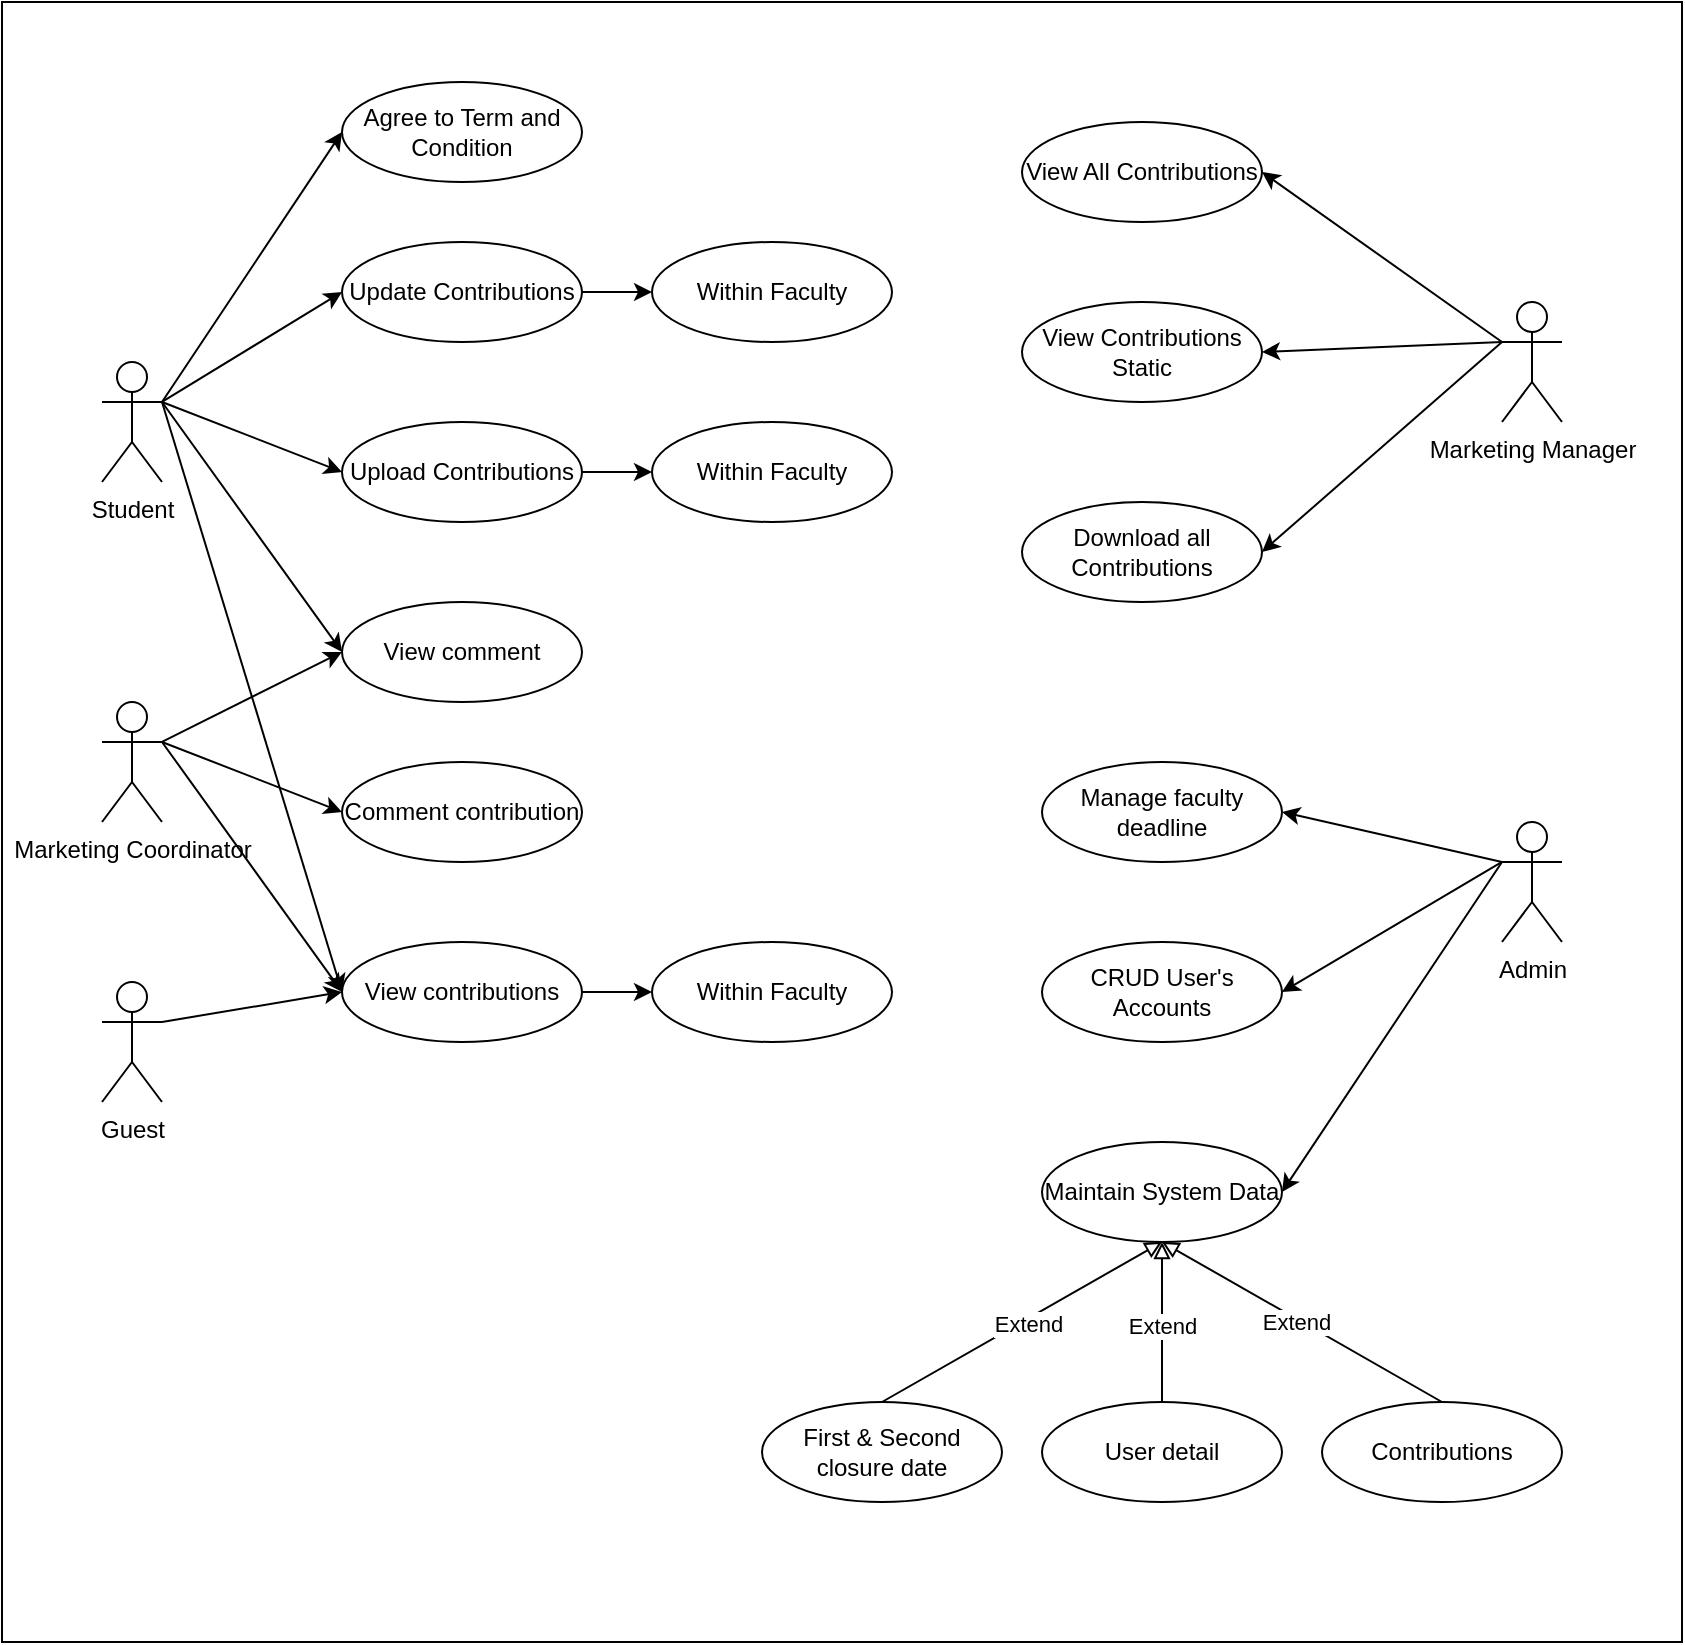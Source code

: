 <mxfile version="24.2.2" type="github">
  <diagram name="Page-1" id="vgnqtysXQieB4pXxnnxd">
    <mxGraphModel dx="1441" dy="774" grid="1" gridSize="10" guides="1" tooltips="1" connect="1" arrows="1" fold="1" page="1" pageScale="1" pageWidth="850" pageHeight="1100" math="0" shadow="0">
      <root>
        <mxCell id="0" />
        <mxCell id="1" parent="0" />
        <mxCell id="5GnFBJSOActx5n4x3gq5-1" value="" style="rounded=0;whiteSpace=wrap;html=1;" parent="1" vertex="1">
          <mxGeometry x="100" y="10" width="840" height="820" as="geometry" />
        </mxCell>
        <mxCell id="5GnFBJSOActx5n4x3gq5-2" value="Admin" style="shape=umlActor;verticalLabelPosition=bottom;verticalAlign=top;html=1;outlineConnect=0;" parent="1" vertex="1">
          <mxGeometry x="850" y="420" width="30" height="60" as="geometry" />
        </mxCell>
        <mxCell id="5GnFBJSOActx5n4x3gq5-3" value="Guest" style="shape=umlActor;verticalLabelPosition=bottom;verticalAlign=top;html=1;outlineConnect=0;" parent="1" vertex="1">
          <mxGeometry x="150" y="500" width="30" height="60" as="geometry" />
        </mxCell>
        <mxCell id="5GnFBJSOActx5n4x3gq5-4" value="Marketing Manager" style="shape=umlActor;verticalLabelPosition=bottom;verticalAlign=top;html=1;outlineConnect=0;" parent="1" vertex="1">
          <mxGeometry x="850" y="160" width="30" height="60" as="geometry" />
        </mxCell>
        <mxCell id="5GnFBJSOActx5n4x3gq5-5" value="Marketing Coordinator" style="shape=umlActor;verticalLabelPosition=bottom;verticalAlign=top;html=1;outlineConnect=0;" parent="1" vertex="1">
          <mxGeometry x="150" y="360" width="30" height="60" as="geometry" />
        </mxCell>
        <mxCell id="5GnFBJSOActx5n4x3gq5-6" value="Student" style="shape=umlActor;verticalLabelPosition=bottom;verticalAlign=top;html=1;outlineConnect=0;" parent="1" vertex="1">
          <mxGeometry x="150" y="190" width="30" height="60" as="geometry" />
        </mxCell>
        <mxCell id="5GnFBJSOActx5n4x3gq5-15" value="Within Faculty" style="ellipse;whiteSpace=wrap;html=1;" parent="1" vertex="1">
          <mxGeometry x="425" y="220" width="120" height="50" as="geometry" />
        </mxCell>
        <mxCell id="5GnFBJSOActx5n4x3gq5-18" value="Upload Contributions" style="ellipse;whiteSpace=wrap;html=1;" parent="1" vertex="1">
          <mxGeometry x="270" y="220" width="120" height="50" as="geometry" />
        </mxCell>
        <mxCell id="5GnFBJSOActx5n4x3gq5-20" value="" style="endArrow=classic;html=1;rounded=0;exitX=1;exitY=0.333;exitDx=0;exitDy=0;exitPerimeter=0;entryX=0;entryY=0.5;entryDx=0;entryDy=0;" parent="1" source="5GnFBJSOActx5n4x3gq5-6" target="5GnFBJSOActx5n4x3gq5-18" edge="1">
          <mxGeometry width="50" height="50" relative="1" as="geometry">
            <mxPoint x="400" y="160" as="sourcePoint" />
            <mxPoint x="450" y="110" as="targetPoint" />
          </mxGeometry>
        </mxCell>
        <mxCell id="5GnFBJSOActx5n4x3gq5-27" style="edgeStyle=orthogonalEdgeStyle;rounded=0;orthogonalLoop=1;jettySize=auto;html=1;exitX=0.5;exitY=1;exitDx=0;exitDy=0;" parent="1" source="5GnFBJSOActx5n4x3gq5-15" target="5GnFBJSOActx5n4x3gq5-15" edge="1">
          <mxGeometry relative="1" as="geometry" />
        </mxCell>
        <mxCell id="5GnFBJSOActx5n4x3gq5-28" value="View All Contributions" style="ellipse;whiteSpace=wrap;html=1;" parent="1" vertex="1">
          <mxGeometry x="610" y="70" width="120" height="50" as="geometry" />
        </mxCell>
        <mxCell id="5GnFBJSOActx5n4x3gq5-33" value="Manage faculty deadline" style="ellipse;whiteSpace=wrap;html=1;" parent="1" vertex="1">
          <mxGeometry x="620" y="390" width="120" height="50" as="geometry" />
        </mxCell>
        <mxCell id="rEA6fzusFfQtPm0cxR4m-1" value="Comment contribution" style="ellipse;whiteSpace=wrap;html=1;" vertex="1" parent="1">
          <mxGeometry x="270" y="390" width="120" height="50" as="geometry" />
        </mxCell>
        <mxCell id="rEA6fzusFfQtPm0cxR4m-2" value="" style="endArrow=classic;html=1;rounded=0;exitX=1;exitY=0.333;exitDx=0;exitDy=0;exitPerimeter=0;entryX=0;entryY=0.5;entryDx=0;entryDy=0;" edge="1" parent="1" source="5GnFBJSOActx5n4x3gq5-5" target="rEA6fzusFfQtPm0cxR4m-1">
          <mxGeometry width="50" height="50" relative="1" as="geometry">
            <mxPoint x="400" y="410" as="sourcePoint" />
            <mxPoint x="450" y="360" as="targetPoint" />
          </mxGeometry>
        </mxCell>
        <mxCell id="rEA6fzusFfQtPm0cxR4m-4" value="Update Contributions" style="ellipse;whiteSpace=wrap;html=1;" vertex="1" parent="1">
          <mxGeometry x="270" y="130" width="120" height="50" as="geometry" />
        </mxCell>
        <mxCell id="rEA6fzusFfQtPm0cxR4m-5" value="" style="endArrow=classic;html=1;rounded=0;exitX=1;exitY=0.333;exitDx=0;exitDy=0;exitPerimeter=0;entryX=0;entryY=0.5;entryDx=0;entryDy=0;" edge="1" parent="1" source="5GnFBJSOActx5n4x3gq5-6" target="rEA6fzusFfQtPm0cxR4m-4">
          <mxGeometry width="50" height="50" relative="1" as="geometry">
            <mxPoint x="400" y="410" as="sourcePoint" />
            <mxPoint x="450" y="360" as="targetPoint" />
          </mxGeometry>
        </mxCell>
        <mxCell id="rEA6fzusFfQtPm0cxR4m-6" value="Within Faculty" style="ellipse;whiteSpace=wrap;html=1;" vertex="1" parent="1">
          <mxGeometry x="425" y="130" width="120" height="50" as="geometry" />
        </mxCell>
        <mxCell id="rEA6fzusFfQtPm0cxR4m-8" value="" style="endArrow=classic;html=1;rounded=0;exitX=1;exitY=0.5;exitDx=0;exitDy=0;entryX=0;entryY=0.5;entryDx=0;entryDy=0;" edge="1" parent="1" source="rEA6fzusFfQtPm0cxR4m-4" target="rEA6fzusFfQtPm0cxR4m-6">
          <mxGeometry width="50" height="50" relative="1" as="geometry">
            <mxPoint x="400" y="410" as="sourcePoint" />
            <mxPoint x="450" y="360" as="targetPoint" />
          </mxGeometry>
        </mxCell>
        <mxCell id="rEA6fzusFfQtPm0cxR4m-9" value="" style="endArrow=classic;html=1;rounded=0;exitX=1;exitY=0.5;exitDx=0;exitDy=0;entryX=0;entryY=0.5;entryDx=0;entryDy=0;" edge="1" parent="1" source="5GnFBJSOActx5n4x3gq5-18" target="5GnFBJSOActx5n4x3gq5-15">
          <mxGeometry width="50" height="50" relative="1" as="geometry">
            <mxPoint x="400" y="410" as="sourcePoint" />
            <mxPoint x="450" y="360" as="targetPoint" />
          </mxGeometry>
        </mxCell>
        <mxCell id="rEA6fzusFfQtPm0cxR4m-11" value="View contributions" style="ellipse;whiteSpace=wrap;html=1;" vertex="1" parent="1">
          <mxGeometry x="270" y="480" width="120" height="50" as="geometry" />
        </mxCell>
        <mxCell id="rEA6fzusFfQtPm0cxR4m-12" value="Within Faculty" style="ellipse;whiteSpace=wrap;html=1;" vertex="1" parent="1">
          <mxGeometry x="425" y="480" width="120" height="50" as="geometry" />
        </mxCell>
        <mxCell id="rEA6fzusFfQtPm0cxR4m-13" value="" style="endArrow=classic;html=1;rounded=0;exitX=1;exitY=0.5;exitDx=0;exitDy=0;entryX=0;entryY=0.5;entryDx=0;entryDy=0;" edge="1" parent="1" source="rEA6fzusFfQtPm0cxR4m-11" target="rEA6fzusFfQtPm0cxR4m-12">
          <mxGeometry width="50" height="50" relative="1" as="geometry">
            <mxPoint x="400" y="410" as="sourcePoint" />
            <mxPoint x="450" y="360" as="targetPoint" />
          </mxGeometry>
        </mxCell>
        <mxCell id="rEA6fzusFfQtPm0cxR4m-14" value="" style="endArrow=classic;html=1;rounded=0;exitX=1;exitY=0.333;exitDx=0;exitDy=0;exitPerimeter=0;entryX=0;entryY=0.5;entryDx=0;entryDy=0;" edge="1" parent="1" source="5GnFBJSOActx5n4x3gq5-5" target="rEA6fzusFfQtPm0cxR4m-11">
          <mxGeometry width="50" height="50" relative="1" as="geometry">
            <mxPoint x="190" y="380" as="sourcePoint" />
            <mxPoint x="450" y="360" as="targetPoint" />
          </mxGeometry>
        </mxCell>
        <mxCell id="rEA6fzusFfQtPm0cxR4m-15" value="" style="endArrow=classic;html=1;rounded=0;exitX=1;exitY=0.333;exitDx=0;exitDy=0;exitPerimeter=0;entryX=0;entryY=0.5;entryDx=0;entryDy=0;" edge="1" parent="1" source="5GnFBJSOActx5n4x3gq5-6" target="rEA6fzusFfQtPm0cxR4m-11">
          <mxGeometry width="50" height="50" relative="1" as="geometry">
            <mxPoint x="400" y="410" as="sourcePoint" />
            <mxPoint x="450" y="360" as="targetPoint" />
          </mxGeometry>
        </mxCell>
        <mxCell id="rEA6fzusFfQtPm0cxR4m-18" value="" style="endArrow=classic;html=1;rounded=0;exitX=1;exitY=0.333;exitDx=0;exitDy=0;exitPerimeter=0;entryX=0;entryY=0.5;entryDx=0;entryDy=0;" edge="1" parent="1" source="5GnFBJSOActx5n4x3gq5-3" target="rEA6fzusFfQtPm0cxR4m-11">
          <mxGeometry width="50" height="50" relative="1" as="geometry">
            <mxPoint x="400" y="410" as="sourcePoint" />
            <mxPoint x="450" y="360" as="targetPoint" />
          </mxGeometry>
        </mxCell>
        <mxCell id="rEA6fzusFfQtPm0cxR4m-19" value="View comment" style="ellipse;whiteSpace=wrap;html=1;" vertex="1" parent="1">
          <mxGeometry x="270" y="310" width="120" height="50" as="geometry" />
        </mxCell>
        <mxCell id="rEA6fzusFfQtPm0cxR4m-20" value="" style="endArrow=classic;html=1;rounded=0;exitX=1;exitY=0.333;exitDx=0;exitDy=0;exitPerimeter=0;entryX=0;entryY=0.5;entryDx=0;entryDy=0;" edge="1" parent="1" source="5GnFBJSOActx5n4x3gq5-6" target="rEA6fzusFfQtPm0cxR4m-19">
          <mxGeometry width="50" height="50" relative="1" as="geometry">
            <mxPoint x="400" y="610" as="sourcePoint" />
            <mxPoint x="450" y="560" as="targetPoint" />
          </mxGeometry>
        </mxCell>
        <mxCell id="rEA6fzusFfQtPm0cxR4m-26" value="" style="endArrow=classic;html=1;rounded=0;exitX=1;exitY=0.333;exitDx=0;exitDy=0;exitPerimeter=0;entryX=0;entryY=0.5;entryDx=0;entryDy=0;" edge="1" parent="1" source="5GnFBJSOActx5n4x3gq5-5" target="rEA6fzusFfQtPm0cxR4m-19">
          <mxGeometry width="50" height="50" relative="1" as="geometry">
            <mxPoint x="400" y="410" as="sourcePoint" />
            <mxPoint x="450" y="360" as="targetPoint" />
          </mxGeometry>
        </mxCell>
        <mxCell id="rEA6fzusFfQtPm0cxR4m-27" value="Agree to Term and Condition" style="ellipse;whiteSpace=wrap;html=1;" vertex="1" parent="1">
          <mxGeometry x="270" y="50" width="120" height="50" as="geometry" />
        </mxCell>
        <mxCell id="rEA6fzusFfQtPm0cxR4m-28" value="" style="endArrow=classic;html=1;rounded=0;exitX=1;exitY=0.333;exitDx=0;exitDy=0;exitPerimeter=0;entryX=0;entryY=0.5;entryDx=0;entryDy=0;" edge="1" parent="1" source="5GnFBJSOActx5n4x3gq5-6" target="rEA6fzusFfQtPm0cxR4m-27">
          <mxGeometry width="50" height="50" relative="1" as="geometry">
            <mxPoint x="400" y="310" as="sourcePoint" />
            <mxPoint x="450" y="260" as="targetPoint" />
          </mxGeometry>
        </mxCell>
        <mxCell id="rEA6fzusFfQtPm0cxR4m-29" value="View Contributions Static" style="ellipse;whiteSpace=wrap;html=1;" vertex="1" parent="1">
          <mxGeometry x="610" y="160" width="120" height="50" as="geometry" />
        </mxCell>
        <mxCell id="rEA6fzusFfQtPm0cxR4m-30" value="Download all Contributions" style="ellipse;whiteSpace=wrap;html=1;" vertex="1" parent="1">
          <mxGeometry x="610" y="260" width="120" height="50" as="geometry" />
        </mxCell>
        <mxCell id="rEA6fzusFfQtPm0cxR4m-31" value="" style="endArrow=classic;html=1;rounded=0;exitX=0;exitY=0.333;exitDx=0;exitDy=0;exitPerimeter=0;entryX=1;entryY=0.5;entryDx=0;entryDy=0;" edge="1" parent="1" source="5GnFBJSOActx5n4x3gq5-4" target="5GnFBJSOActx5n4x3gq5-28">
          <mxGeometry width="50" height="50" relative="1" as="geometry">
            <mxPoint x="400" y="310" as="sourcePoint" />
            <mxPoint x="450" y="260" as="targetPoint" />
          </mxGeometry>
        </mxCell>
        <mxCell id="rEA6fzusFfQtPm0cxR4m-32" value="" style="endArrow=classic;html=1;rounded=0;exitX=0;exitY=0.333;exitDx=0;exitDy=0;exitPerimeter=0;entryX=1;entryY=0.5;entryDx=0;entryDy=0;" edge="1" parent="1" source="5GnFBJSOActx5n4x3gq5-4" target="rEA6fzusFfQtPm0cxR4m-29">
          <mxGeometry width="50" height="50" relative="1" as="geometry">
            <mxPoint x="400" y="310" as="sourcePoint" />
            <mxPoint x="450" y="260" as="targetPoint" />
          </mxGeometry>
        </mxCell>
        <mxCell id="rEA6fzusFfQtPm0cxR4m-33" value="" style="endArrow=classic;html=1;rounded=0;exitX=0;exitY=0.333;exitDx=0;exitDy=0;exitPerimeter=0;entryX=1;entryY=0.5;entryDx=0;entryDy=0;" edge="1" parent="1" source="5GnFBJSOActx5n4x3gq5-4" target="rEA6fzusFfQtPm0cxR4m-30">
          <mxGeometry width="50" height="50" relative="1" as="geometry">
            <mxPoint x="400" y="310" as="sourcePoint" />
            <mxPoint x="450" y="260" as="targetPoint" />
          </mxGeometry>
        </mxCell>
        <mxCell id="rEA6fzusFfQtPm0cxR4m-34" value="CRUD User&#39;s Accounts" style="ellipse;whiteSpace=wrap;html=1;" vertex="1" parent="1">
          <mxGeometry x="620" y="480" width="120" height="50" as="geometry" />
        </mxCell>
        <mxCell id="rEA6fzusFfQtPm0cxR4m-36" value="" style="endArrow=classic;html=1;rounded=0;exitX=0;exitY=0.333;exitDx=0;exitDy=0;exitPerimeter=0;entryX=1;entryY=0.5;entryDx=0;entryDy=0;" edge="1" parent="1" source="5GnFBJSOActx5n4x3gq5-2" target="5GnFBJSOActx5n4x3gq5-33">
          <mxGeometry width="50" height="50" relative="1" as="geometry">
            <mxPoint x="400" y="490" as="sourcePoint" />
            <mxPoint x="450" y="440" as="targetPoint" />
          </mxGeometry>
        </mxCell>
        <mxCell id="rEA6fzusFfQtPm0cxR4m-37" value="" style="endArrow=classic;html=1;rounded=0;exitX=0;exitY=0.333;exitDx=0;exitDy=0;exitPerimeter=0;entryX=1;entryY=0.5;entryDx=0;entryDy=0;" edge="1" parent="1" source="5GnFBJSOActx5n4x3gq5-2" target="rEA6fzusFfQtPm0cxR4m-34">
          <mxGeometry width="50" height="50" relative="1" as="geometry">
            <mxPoint x="400" y="490" as="sourcePoint" />
            <mxPoint x="450" y="440" as="targetPoint" />
          </mxGeometry>
        </mxCell>
        <mxCell id="rEA6fzusFfQtPm0cxR4m-38" value="Maintain System Data" style="ellipse;whiteSpace=wrap;html=1;" vertex="1" parent="1">
          <mxGeometry x="620" y="580" width="120" height="50" as="geometry" />
        </mxCell>
        <mxCell id="rEA6fzusFfQtPm0cxR4m-40" value="First &amp;amp; Second closure date" style="ellipse;whiteSpace=wrap;html=1;" vertex="1" parent="1">
          <mxGeometry x="480" y="710" width="120" height="50" as="geometry" />
        </mxCell>
        <mxCell id="rEA6fzusFfQtPm0cxR4m-41" value="User detail" style="ellipse;whiteSpace=wrap;html=1;" vertex="1" parent="1">
          <mxGeometry x="620" y="710" width="120" height="50" as="geometry" />
        </mxCell>
        <mxCell id="rEA6fzusFfQtPm0cxR4m-42" value="Contributions" style="ellipse;whiteSpace=wrap;html=1;" vertex="1" parent="1">
          <mxGeometry x="760" y="710" width="120" height="50" as="geometry" />
        </mxCell>
        <mxCell id="rEA6fzusFfQtPm0cxR4m-43" value="" style="endArrow=block;html=1;rounded=0;exitX=0.5;exitY=0;exitDx=0;exitDy=0;entryX=0.5;entryY=1;entryDx=0;entryDy=0;endFill=0;" edge="1" parent="1" source="rEA6fzusFfQtPm0cxR4m-40" target="rEA6fzusFfQtPm0cxR4m-38">
          <mxGeometry width="50" height="50" relative="1" as="geometry">
            <mxPoint x="400" y="590" as="sourcePoint" />
            <mxPoint x="450" y="540" as="targetPoint" />
          </mxGeometry>
        </mxCell>
        <mxCell id="rEA6fzusFfQtPm0cxR4m-46" value="Extend" style="edgeLabel;html=1;align=center;verticalAlign=middle;resizable=0;points=[];" vertex="1" connectable="0" parent="rEA6fzusFfQtPm0cxR4m-43">
          <mxGeometry x="0.026" y="-2" relative="1" as="geometry">
            <mxPoint as="offset" />
          </mxGeometry>
        </mxCell>
        <mxCell id="rEA6fzusFfQtPm0cxR4m-44" value="" style="endArrow=block;html=1;rounded=0;exitX=0.5;exitY=0;exitDx=0;exitDy=0;entryX=0.5;entryY=1;entryDx=0;entryDy=0;endFill=0;" edge="1" parent="1" source="rEA6fzusFfQtPm0cxR4m-41" target="rEA6fzusFfQtPm0cxR4m-38">
          <mxGeometry width="50" height="50" relative="1" as="geometry">
            <mxPoint x="550" y="720" as="sourcePoint" />
            <mxPoint x="690" y="640" as="targetPoint" />
          </mxGeometry>
        </mxCell>
        <mxCell id="rEA6fzusFfQtPm0cxR4m-47" value="Extend" style="edgeLabel;html=1;align=center;verticalAlign=middle;resizable=0;points=[];" vertex="1" connectable="0" parent="rEA6fzusFfQtPm0cxR4m-44">
          <mxGeometry x="-0.05" relative="1" as="geometry">
            <mxPoint as="offset" />
          </mxGeometry>
        </mxCell>
        <mxCell id="rEA6fzusFfQtPm0cxR4m-45" value="" style="endArrow=block;html=1;rounded=0;exitX=0.5;exitY=0;exitDx=0;exitDy=0;entryX=0.5;entryY=1;entryDx=0;entryDy=0;endFill=0;" edge="1" parent="1" source="rEA6fzusFfQtPm0cxR4m-42" target="rEA6fzusFfQtPm0cxR4m-38">
          <mxGeometry width="50" height="50" relative="1" as="geometry">
            <mxPoint x="560" y="730" as="sourcePoint" />
            <mxPoint x="700" y="650" as="targetPoint" />
          </mxGeometry>
        </mxCell>
        <mxCell id="rEA6fzusFfQtPm0cxR4m-48" value="Extend" style="edgeLabel;html=1;align=center;verticalAlign=middle;resizable=0;points=[];" vertex="1" connectable="0" parent="rEA6fzusFfQtPm0cxR4m-45">
          <mxGeometry x="0.038" y="1" relative="1" as="geometry">
            <mxPoint as="offset" />
          </mxGeometry>
        </mxCell>
        <mxCell id="rEA6fzusFfQtPm0cxR4m-49" value="" style="endArrow=classic;html=1;rounded=0;exitX=0;exitY=0.333;exitDx=0;exitDy=0;exitPerimeter=0;entryX=1;entryY=0.5;entryDx=0;entryDy=0;" edge="1" parent="1" source="5GnFBJSOActx5n4x3gq5-2" target="rEA6fzusFfQtPm0cxR4m-38">
          <mxGeometry width="50" height="50" relative="1" as="geometry">
            <mxPoint x="500" y="550" as="sourcePoint" />
            <mxPoint x="550" y="500" as="targetPoint" />
          </mxGeometry>
        </mxCell>
      </root>
    </mxGraphModel>
  </diagram>
</mxfile>
